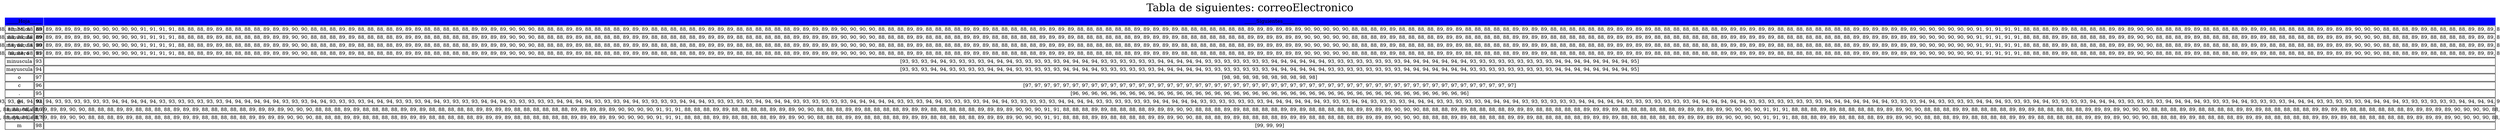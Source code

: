 digraph G {
graph [ dpi = 700 ];
label = <Tabla de siguientes: correoElectronico>
labelloc = t
fontsize=30
tbl [
shape=plaintext
label=<
<table border='0' cellborder='1' cellspacing='2'>
<tr><td colspan='2' color='blue' bgcolor='blue'>_____Hoja_____</td><td color='blue' bgcolor='blue'>_____Siguientes_____</td></tr>
<tr><td>simbolos</td><td>88</td><td>[88, 88, 88, 89, 89, 88, 88, 88, 88, 89, 89, 89, 90, 90, 88, 88, 88, 89, 89, 88, 88, 88, 88, 89, 89, 89, 88, 88, 88, 88, 88, 89, 89, 89, 89, 90, 90, 90, 91, 91, 88, 88, 88, 89, 89, 88, 88, 88, 88, 89, 89, 89, 90, 90, 88, 88, 88, 89, 89, 88, 88, 88, 88, 89, 89, 89, 88, 88, 88, 88, 88, 89, 89, 89, 89, 90, 90, 90, 88, 88, 88, 89, 89, 88, 88, 88, 88, 89, 89, 89, 88, 88, 88, 88, 88, 89, 89, 89, 89, 88, 88, 88, 88, 88, 88, 89, 89, 89, 89, 89, 90, 90, 90, 90, 91, 91, 91, 88, 88, 88, 89, 89, 88, 88, 88, 88, 89, 89, 89, 90, 90, 88, 88, 88, 89, 89, 88, 88, 88, 88, 89, 89, 89, 88, 88, 88, 88, 88, 89, 89, 89, 89, 90, 90, 90, 88, 88, 88, 89, 89, 88, 88, 88, 88, 89, 89, 89, 88, 88, 88, 88, 88, 89, 89, 89, 89, 88, 88, 88, 88, 88, 88, 89, 89, 89, 89, 89, 90, 90, 90, 90, 88, 88, 88, 89, 89, 88, 88, 88, 88, 89, 89, 89, 88, 88, 88, 88, 88, 89, 89, 89, 89, 88, 88, 88, 88, 88, 88, 89, 89, 89, 89, 89, 88, 88, 88, 88, 88, 88, 88, 89, 89, 89, 89, 89, 89, 90, 90, 90, 90, 90, 91, 91, 91, 91, 88, 88, 88, 89, 89, 88, 88, 88, 88, 89, 89, 89, 90, 90, 88, 88, 88, 89, 89, 88, 88, 88, 88, 89, 89, 89, 88, 88, 88, 88, 88, 89, 89, 89, 89, 90, 90, 90, 88, 88, 88, 89, 89, 88, 88, 88, 88, 89, 89, 89, 88, 88, 88, 88, 88, 89, 89, 89, 89, 88, 88, 88, 88, 88, 88, 89, 89, 89, 89, 89, 90, 90, 90, 90, 88, 88, 88, 89, 89, 88, 88, 88, 88, 89, 89, 89, 88, 88, 88, 88, 88, 89, 89, 89, 89, 88, 88, 88, 88, 88, 88, 89, 89, 89, 89, 89, 88, 88, 88, 88, 88, 88, 88, 89, 89, 89, 89, 89, 89, 90, 90, 90, 90, 90, 88, 88, 88, 89, 89, 88, 88, 88, 88, 89, 89, 89, 88, 88, 88, 88, 88, 89, 89, 89, 89, 88, 88, 88, 88, 88, 88, 89, 89, 89, 89, 89, 88, 88, 88, 88, 88, 88, 88, 89, 89, 89, 89, 89, 89, 88, 88, 88, 88, 88, 88, 88, 88, 89, 89, 89, 89, 89, 89, 89, 90, 90, 90, 90, 90, 90, 91, 91, 91, 91, 91, 88, 88, 88, 89, 89, 88, 88, 88, 88, 89, 89, 89, 90, 90, 88, 88, 88, 89, 89, 88, 88, 88, 88, 89, 89, 89, 88, 88, 88, 88, 88, 89, 89, 89, 89, 90, 90, 90, 88, 88, 88, 89, 89, 88, 88, 88, 88, 89, 89, 89, 88, 88, 88, 88, 88, 89, 89, 89, 89, 88, 88, 88, 88, 88, 88, 89, 89, 89, 89, 89, 90, 90, 90, 90, 88, 88, 88, 89, 89, 88, 88, 88, 88, 89, 89, 89, 88, 88, 88, 88, 88, 89, 89, 89, 89, 88, 88, 88, 88, 88, 88, 89, 89, 89, 89, 89, 88, 88, 88, 88, 88, 88, 88, 89, 89, 89, 89, 89, 89, 90, 90, 90, 90, 90, 88, 88, 88, 89, 89, 88, 88, 88, 88, 89, 89, 89, 88, 88, 88, 88, 88, 89, 89, 89, 89, 88, 88, 88, 88, 88, 88, 89, 89, 89, 89, 89, 88, 88, 88, 88, 88, 88, 88, 89, 89, 89, 89, 89, 89, 88, 88, 88, 88, 88, 88, 88, 88, 89, 89, 89, 89, 89, 89, 89, 90, 90, 90, 90, 90, 90, 88, 88, 88, 89, 89, 88, 88, 88, 88, 89, 89, 89, 88, 88, 88, 88, 88, 89, 89, 89, 89, 88, 88, 88, 88, 88, 88, 89, 89, 89, 89, 89, 88, 88, 88, 88, 88, 88, 88, 89, 89, 89, 89, 89, 89, 88, 88, 88, 88, 88, 88, 88, 88, 89, 89, 89, 89, 89, 89, 89, 88, 88, 88, 88, 88, 88, 88, 88, 88, 89, 89, 89, 89, 89, 89, 89, 89, 90, 90, 90, 90, 90, 90, 90, 91, 91, 91, 91, 91, 91, 92]</td></tr>
<tr><td>minuscula</td><td>89</td><td>[88, 88, 88, 89, 89, 88, 88, 88, 88, 89, 89, 89, 90, 90, 88, 88, 88, 89, 89, 88, 88, 88, 88, 89, 89, 89, 88, 88, 88, 88, 88, 89, 89, 89, 89, 90, 90, 90, 91, 91, 88, 88, 88, 89, 89, 88, 88, 88, 88, 89, 89, 89, 90, 90, 88, 88, 88, 89, 89, 88, 88, 88, 88, 89, 89, 89, 88, 88, 88, 88, 88, 89, 89, 89, 89, 90, 90, 90, 88, 88, 88, 89, 89, 88, 88, 88, 88, 89, 89, 89, 88, 88, 88, 88, 88, 89, 89, 89, 89, 88, 88, 88, 88, 88, 88, 89, 89, 89, 89, 89, 90, 90, 90, 90, 91, 91, 91, 88, 88, 88, 89, 89, 88, 88, 88, 88, 89, 89, 89, 90, 90, 88, 88, 88, 89, 89, 88, 88, 88, 88, 89, 89, 89, 88, 88, 88, 88, 88, 89, 89, 89, 89, 90, 90, 90, 88, 88, 88, 89, 89, 88, 88, 88, 88, 89, 89, 89, 88, 88, 88, 88, 88, 89, 89, 89, 89, 88, 88, 88, 88, 88, 88, 89, 89, 89, 89, 89, 90, 90, 90, 90, 88, 88, 88, 89, 89, 88, 88, 88, 88, 89, 89, 89, 88, 88, 88, 88, 88, 89, 89, 89, 89, 88, 88, 88, 88, 88, 88, 89, 89, 89, 89, 89, 88, 88, 88, 88, 88, 88, 88, 89, 89, 89, 89, 89, 89, 90, 90, 90, 90, 90, 91, 91, 91, 91, 88, 88, 88, 89, 89, 88, 88, 88, 88, 89, 89, 89, 90, 90, 88, 88, 88, 89, 89, 88, 88, 88, 88, 89, 89, 89, 88, 88, 88, 88, 88, 89, 89, 89, 89, 90, 90, 90, 88, 88, 88, 89, 89, 88, 88, 88, 88, 89, 89, 89, 88, 88, 88, 88, 88, 89, 89, 89, 89, 88, 88, 88, 88, 88, 88, 89, 89, 89, 89, 89, 90, 90, 90, 90, 88, 88, 88, 89, 89, 88, 88, 88, 88, 89, 89, 89, 88, 88, 88, 88, 88, 89, 89, 89, 89, 88, 88, 88, 88, 88, 88, 89, 89, 89, 89, 89, 88, 88, 88, 88, 88, 88, 88, 89, 89, 89, 89, 89, 89, 90, 90, 90, 90, 90, 88, 88, 88, 89, 89, 88, 88, 88, 88, 89, 89, 89, 88, 88, 88, 88, 88, 89, 89, 89, 89, 88, 88, 88, 88, 88, 88, 89, 89, 89, 89, 89, 88, 88, 88, 88, 88, 88, 88, 89, 89, 89, 89, 89, 89, 88, 88, 88, 88, 88, 88, 88, 88, 89, 89, 89, 89, 89, 89, 89, 90, 90, 90, 90, 90, 90, 91, 91, 91, 91, 91, 88, 88, 88, 89, 89, 88, 88, 88, 88, 89, 89, 89, 90, 90, 88, 88, 88, 89, 89, 88, 88, 88, 88, 89, 89, 89, 88, 88, 88, 88, 88, 89, 89, 89, 89, 90, 90, 90, 88, 88, 88, 89, 89, 88, 88, 88, 88, 89, 89, 89, 88, 88, 88, 88, 88, 89, 89, 89, 89, 88, 88, 88, 88, 88, 88, 89, 89, 89, 89, 89, 90, 90, 90, 90, 88, 88, 88, 89, 89, 88, 88, 88, 88, 89, 89, 89, 88, 88, 88, 88, 88, 89, 89, 89, 89, 88, 88, 88, 88, 88, 88, 89, 89, 89, 89, 89, 88, 88, 88, 88, 88, 88, 88, 89, 89, 89, 89, 89, 89, 90, 90, 90, 90, 90, 88, 88, 88, 89, 89, 88, 88, 88, 88, 89, 89, 89, 88, 88, 88, 88, 88, 89, 89, 89, 89, 88, 88, 88, 88, 88, 88, 89, 89, 89, 89, 89, 88, 88, 88, 88, 88, 88, 88, 89, 89, 89, 89, 89, 89, 88, 88, 88, 88, 88, 88, 88, 88, 89, 89, 89, 89, 89, 89, 89, 90, 90, 90, 90, 90, 90, 88, 88, 88, 89, 89, 88, 88, 88, 88, 89, 89, 89, 88, 88, 88, 88, 88, 89, 89, 89, 89, 88, 88, 88, 88, 88, 88, 89, 89, 89, 89, 89, 88, 88, 88, 88, 88, 88, 88, 89, 89, 89, 89, 89, 89, 88, 88, 88, 88, 88, 88, 88, 88, 89, 89, 89, 89, 89, 89, 89, 88, 88, 88, 88, 88, 88, 88, 88, 88, 89, 89, 89, 89, 89, 89, 89, 89, 90, 90, 90, 90, 90, 90, 90, 91, 91, 91, 91, 91, 91, 92]</td></tr>
<tr><td>mayuscula</td><td>90</td><td>[88, 88, 88, 89, 89, 88, 88, 88, 88, 89, 89, 89, 90, 90, 88, 88, 88, 89, 89, 88, 88, 88, 88, 89, 89, 89, 88, 88, 88, 88, 88, 89, 89, 89, 89, 90, 90, 90, 91, 91, 88, 88, 88, 89, 89, 88, 88, 88, 88, 89, 89, 89, 90, 90, 88, 88, 88, 89, 89, 88, 88, 88, 88, 89, 89, 89, 88, 88, 88, 88, 88, 89, 89, 89, 89, 90, 90, 90, 88, 88, 88, 89, 89, 88, 88, 88, 88, 89, 89, 89, 88, 88, 88, 88, 88, 89, 89, 89, 89, 88, 88, 88, 88, 88, 88, 89, 89, 89, 89, 89, 90, 90, 90, 90, 91, 91, 91, 88, 88, 88, 89, 89, 88, 88, 88, 88, 89, 89, 89, 90, 90, 88, 88, 88, 89, 89, 88, 88, 88, 88, 89, 89, 89, 88, 88, 88, 88, 88, 89, 89, 89, 89, 90, 90, 90, 88, 88, 88, 89, 89, 88, 88, 88, 88, 89, 89, 89, 88, 88, 88, 88, 88, 89, 89, 89, 89, 88, 88, 88, 88, 88, 88, 89, 89, 89, 89, 89, 90, 90, 90, 90, 88, 88, 88, 89, 89, 88, 88, 88, 88, 89, 89, 89, 88, 88, 88, 88, 88, 89, 89, 89, 89, 88, 88, 88, 88, 88, 88, 89, 89, 89, 89, 89, 88, 88, 88, 88, 88, 88, 88, 89, 89, 89, 89, 89, 89, 90, 90, 90, 90, 90, 91, 91, 91, 91, 88, 88, 88, 89, 89, 88, 88, 88, 88, 89, 89, 89, 90, 90, 88, 88, 88, 89, 89, 88, 88, 88, 88, 89, 89, 89, 88, 88, 88, 88, 88, 89, 89, 89, 89, 90, 90, 90, 88, 88, 88, 89, 89, 88, 88, 88, 88, 89, 89, 89, 88, 88, 88, 88, 88, 89, 89, 89, 89, 88, 88, 88, 88, 88, 88, 89, 89, 89, 89, 89, 90, 90, 90, 90, 88, 88, 88, 89, 89, 88, 88, 88, 88, 89, 89, 89, 88, 88, 88, 88, 88, 89, 89, 89, 89, 88, 88, 88, 88, 88, 88, 89, 89, 89, 89, 89, 88, 88, 88, 88, 88, 88, 88, 89, 89, 89, 89, 89, 89, 90, 90, 90, 90, 90, 88, 88, 88, 89, 89, 88, 88, 88, 88, 89, 89, 89, 88, 88, 88, 88, 88, 89, 89, 89, 89, 88, 88, 88, 88, 88, 88, 89, 89, 89, 89, 89, 88, 88, 88, 88, 88, 88, 88, 89, 89, 89, 89, 89, 89, 88, 88, 88, 88, 88, 88, 88, 88, 89, 89, 89, 89, 89, 89, 89, 90, 90, 90, 90, 90, 90, 91, 91, 91, 91, 91, 88, 88, 88, 89, 89, 88, 88, 88, 88, 89, 89, 89, 90, 90, 88, 88, 88, 89, 89, 88, 88, 88, 88, 89, 89, 89, 88, 88, 88, 88, 88, 89, 89, 89, 89, 90, 90, 90, 88, 88, 88, 89, 89, 88, 88, 88, 88, 89, 89, 89, 88, 88, 88, 88, 88, 89, 89, 89, 89, 88, 88, 88, 88, 88, 88, 89, 89, 89, 89, 89, 90, 90, 90, 90, 88, 88, 88, 89, 89, 88, 88, 88, 88, 89, 89, 89, 88, 88, 88, 88, 88, 89, 89, 89, 89, 88, 88, 88, 88, 88, 88, 89, 89, 89, 89, 89, 88, 88, 88, 88, 88, 88, 88, 89, 89, 89, 89, 89, 89, 90, 90, 90, 90, 90, 88, 88, 88, 89, 89, 88, 88, 88, 88, 89, 89, 89, 88, 88, 88, 88, 88, 89, 89, 89, 89, 88, 88, 88, 88, 88, 88, 89, 89, 89, 89, 89, 88, 88, 88, 88, 88, 88, 88, 89, 89, 89, 89, 89, 89, 88, 88, 88, 88, 88, 88, 88, 88, 89, 89, 89, 89, 89, 89, 89, 90, 90, 90, 90, 90, 90, 88, 88, 88, 89, 89, 88, 88, 88, 88, 89, 89, 89, 88, 88, 88, 88, 88, 89, 89, 89, 89, 88, 88, 88, 88, 88, 88, 89, 89, 89, 89, 89, 88, 88, 88, 88, 88, 88, 88, 89, 89, 89, 89, 89, 89, 88, 88, 88, 88, 88, 88, 88, 88, 89, 89, 89, 89, 89, 89, 89, 88, 88, 88, 88, 88, 88, 88, 88, 88, 89, 89, 89, 89, 89, 89, 89, 89, 90, 90, 90, 90, 90, 90, 90, 91, 91, 91, 91, 91, 91, 92]</td></tr>
<tr><td>numero</td><td>91</td><td>[88, 88, 88, 89, 89, 88, 88, 88, 88, 89, 89, 89, 90, 90, 88, 88, 88, 89, 89, 88, 88, 88, 88, 89, 89, 89, 88, 88, 88, 88, 88, 89, 89, 89, 89, 90, 90, 90, 91, 91, 88, 88, 88, 89, 89, 88, 88, 88, 88, 89, 89, 89, 90, 90, 88, 88, 88, 89, 89, 88, 88, 88, 88, 89, 89, 89, 88, 88, 88, 88, 88, 89, 89, 89, 89, 90, 90, 90, 88, 88, 88, 89, 89, 88, 88, 88, 88, 89, 89, 89, 88, 88, 88, 88, 88, 89, 89, 89, 89, 88, 88, 88, 88, 88, 88, 89, 89, 89, 89, 89, 90, 90, 90, 90, 91, 91, 91, 88, 88, 88, 89, 89, 88, 88, 88, 88, 89, 89, 89, 90, 90, 88, 88, 88, 89, 89, 88, 88, 88, 88, 89, 89, 89, 88, 88, 88, 88, 88, 89, 89, 89, 89, 90, 90, 90, 88, 88, 88, 89, 89, 88, 88, 88, 88, 89, 89, 89, 88, 88, 88, 88, 88, 89, 89, 89, 89, 88, 88, 88, 88, 88, 88, 89, 89, 89, 89, 89, 90, 90, 90, 90, 88, 88, 88, 89, 89, 88, 88, 88, 88, 89, 89, 89, 88, 88, 88, 88, 88, 89, 89, 89, 89, 88, 88, 88, 88, 88, 88, 89, 89, 89, 89, 89, 88, 88, 88, 88, 88, 88, 88, 89, 89, 89, 89, 89, 89, 90, 90, 90, 90, 90, 91, 91, 91, 91, 88, 88, 88, 89, 89, 88, 88, 88, 88, 89, 89, 89, 90, 90, 88, 88, 88, 89, 89, 88, 88, 88, 88, 89, 89, 89, 88, 88, 88, 88, 88, 89, 89, 89, 89, 90, 90, 90, 88, 88, 88, 89, 89, 88, 88, 88, 88, 89, 89, 89, 88, 88, 88, 88, 88, 89, 89, 89, 89, 88, 88, 88, 88, 88, 88, 89, 89, 89, 89, 89, 90, 90, 90, 90, 88, 88, 88, 89, 89, 88, 88, 88, 88, 89, 89, 89, 88, 88, 88, 88, 88, 89, 89, 89, 89, 88, 88, 88, 88, 88, 88, 89, 89, 89, 89, 89, 88, 88, 88, 88, 88, 88, 88, 89, 89, 89, 89, 89, 89, 90, 90, 90, 90, 90, 88, 88, 88, 89, 89, 88, 88, 88, 88, 89, 89, 89, 88, 88, 88, 88, 88, 89, 89, 89, 89, 88, 88, 88, 88, 88, 88, 89, 89, 89, 89, 89, 88, 88, 88, 88, 88, 88, 88, 89, 89, 89, 89, 89, 89, 88, 88, 88, 88, 88, 88, 88, 88, 89, 89, 89, 89, 89, 89, 89, 90, 90, 90, 90, 90, 90, 91, 91, 91, 91, 91, 88, 88, 88, 89, 89, 88, 88, 88, 88, 89, 89, 89, 90, 90, 88, 88, 88, 89, 89, 88, 88, 88, 88, 89, 89, 89, 88, 88, 88, 88, 88, 89, 89, 89, 89, 90, 90, 90, 88, 88, 88, 89, 89, 88, 88, 88, 88, 89, 89, 89, 88, 88, 88, 88, 88, 89, 89, 89, 89, 88, 88, 88, 88, 88, 88, 89, 89, 89, 89, 89, 90, 90, 90, 90, 88, 88, 88, 89, 89, 88, 88, 88, 88, 89, 89, 89, 88, 88, 88, 88, 88, 89, 89, 89, 89, 88, 88, 88, 88, 88, 88, 89, 89, 89, 89, 89, 88, 88, 88, 88, 88, 88, 88, 89, 89, 89, 89, 89, 89, 90, 90, 90, 90, 90, 88, 88, 88, 89, 89, 88, 88, 88, 88, 89, 89, 89, 88, 88, 88, 88, 88, 89, 89, 89, 89, 88, 88, 88, 88, 88, 88, 89, 89, 89, 89, 89, 88, 88, 88, 88, 88, 88, 88, 89, 89, 89, 89, 89, 89, 88, 88, 88, 88, 88, 88, 88, 88, 89, 89, 89, 89, 89, 89, 89, 90, 90, 90, 90, 90, 90, 88, 88, 88, 89, 89, 88, 88, 88, 88, 89, 89, 89, 88, 88, 88, 88, 88, 89, 89, 89, 89, 88, 88, 88, 88, 88, 88, 89, 89, 89, 89, 89, 88, 88, 88, 88, 88, 88, 88, 89, 89, 89, 89, 89, 89, 88, 88, 88, 88, 88, 88, 88, 88, 89, 89, 89, 89, 89, 89, 89, 88, 88, 88, 88, 88, 88, 88, 88, 88, 89, 89, 89, 89, 89, 89, 89, 89, 90, 90, 90, 90, 90, 90, 90, 91, 91, 91, 91, 91, 91, 92]</td></tr>
<tr><td>minuscula</td><td>93</td><td>[93, 93, 93, 94, 94, 93, 93, 93, 93, 94, 94, 94, 93, 93, 93, 93, 93, 94, 94, 94, 94, 93, 93, 93, 93, 93, 93, 94, 94, 94, 94, 94, 93, 93, 93, 93, 93, 93, 93, 94, 94, 94, 94, 94, 94, 93, 93, 93, 93, 93, 93, 93, 93, 94, 94, 94, 94, 94, 94, 94, 93, 93, 93, 93, 93, 93, 93, 93, 93, 94, 94, 94, 94, 94, 94, 94, 94, 95]</td></tr>
<tr><td>mayuscula</td><td>94</td><td>[93, 93, 93, 94, 94, 93, 93, 93, 93, 94, 94, 94, 93, 93, 93, 93, 93, 94, 94, 94, 94, 93, 93, 93, 93, 93, 93, 94, 94, 94, 94, 94, 93, 93, 93, 93, 93, 93, 93, 94, 94, 94, 94, 94, 94, 93, 93, 93, 93, 93, 93, 93, 93, 94, 94, 94, 94, 94, 94, 94, 93, 93, 93, 93, 93, 93, 93, 93, 93, 94, 94, 94, 94, 94, 94, 94, 94, 95]</td></tr>
<tr><td>o</td><td>97</td><td>[98, 98, 98, 98, 98, 98, 98, 98, 98, 98]</td></tr>
<tr><td>c</td><td>96</td><td>[97, 97, 97, 97, 97, 97, 97, 97, 97, 97, 97, 97, 97, 97, 97, 97, 97, 97, 97, 97, 97, 97, 97, 97, 97, 97, 97, 97, 97, 97, 97, 97, 97, 97, 97, 97, 97, 97, 97, 97, 97, 97, 97, 97, 97, 97, 97, 97, 97, 97, 97, 97]</td></tr>
<tr><td>.</td><td>95</td><td>[96, 96, 96, 96, 96, 96, 96, 96, 96, 96, 96, 96, 96, 96, 96, 96, 96, 96, 96, 96, 96, 96, 96, 96, 96, 96, 96, 96, 96, 96, 96, 96, 96, 96, 96, 96, 96, 96, 96, 96, 96, 96]</td></tr>
<tr><td>@</td><td>92</td><td>[93, 93, 93, 94, 94, 93, 93, 93, 93, 94, 94, 94, 93, 93, 93, 94, 94, 93, 93, 93, 93, 94, 94, 94, 93, 93, 93, 93, 93, 94, 94, 94, 94, 93, 93, 93, 94, 94, 93, 93, 93, 93, 94, 94, 94, 93, 93, 93, 94, 94, 93, 93, 93, 93, 94, 94, 94, 93, 93, 93, 93, 93, 94, 94, 94, 94, 93, 93, 93, 94, 94, 93, 93, 93, 93, 94, 94, 94, 93, 93, 93, 93, 93, 94, 94, 94, 94, 93, 93, 93, 93, 93, 93, 94, 94, 94, 94, 94, 93, 93, 93, 94, 94, 93, 93, 93, 93, 94, 94, 94, 93, 93, 93, 94, 94, 93, 93, 93, 93, 94, 94, 94, 93, 93, 93, 93, 93, 94, 94, 94, 94, 93, 93, 93, 94, 94, 93, 93, 93, 93, 94, 94, 94, 93, 93, 93, 93, 93, 94, 94, 94, 94, 93, 93, 93, 93, 93, 93, 94, 94, 94, 94, 94, 93, 93, 93, 94, 94, 93, 93, 93, 93, 94, 94, 94, 93, 93, 93, 93, 93, 94, 94, 94, 94, 93, 93, 93, 93, 93, 93, 94, 94, 94, 94, 94, 93, 93, 93, 93, 93, 93, 93, 94, 94, 94, 94, 94, 94, 93, 93, 93, 94, 94, 93, 93, 93, 93, 94, 94, 94, 93, 93, 93, 94, 94, 93, 93, 93, 93, 94, 94, 94, 93, 93, 93, 93, 93, 94, 94, 94, 94, 93, 93, 93, 94, 94, 93, 93, 93, 93, 94, 94, 94, 93, 93, 93, 93, 93, 94, 94, 94, 94, 93, 93, 93, 93, 93, 93, 94, 94, 94, 94, 94, 93, 93, 93, 94, 94, 93, 93, 93, 93, 94, 94, 94, 93, 93, 93, 93, 93, 94, 94, 94, 94, 93, 93, 93, 93, 93, 93, 94, 94, 94, 94, 94, 93, 93, 93, 93, 93, 93, 93, 94, 94, 94, 94, 94, 94, 93, 93, 93, 94, 94, 93, 93, 93, 93, 94, 94, 94, 93, 93, 93, 93, 93, 94, 94, 94, 94, 93, 93, 93, 93, 93, 93, 94, 94, 94, 94, 94, 93, 93, 93, 93, 93, 93, 93, 94, 94, 94, 94, 94, 94, 93, 93, 93, 93, 93, 93, 93, 93, 94, 94, 94, 94, 94, 94, 94, 93, 93, 93, 94, 94, 93, 93, 93, 93, 94, 94, 94, 93, 93, 93, 94, 94, 93, 93, 93, 93, 94, 94, 94, 93, 93, 93, 93, 93, 94, 94, 94, 94, 93, 93, 93, 94, 94, 93, 93, 93, 93, 94, 94, 94, 93, 93, 93, 93, 93, 94, 94, 94, 94, 93, 93, 93, 93, 93, 93, 94, 94, 94, 94, 94, 93, 93, 93, 94, 94, 93, 93, 93, 93, 94, 94, 94, 93, 93, 93, 93, 93, 94, 94, 94, 94, 93, 93, 93, 93, 93, 93, 94, 94, 94, 94, 94, 93, 93, 93, 93, 93, 93, 93, 94, 94, 94, 94, 94, 94, 93, 93, 93, 94, 94, 93, 93, 93, 93, 94, 94, 94, 93, 93, 93, 93, 93, 94, 94, 94, 94, 93, 93, 93, 93, 93, 93, 94, 94, 94, 94, 94, 93, 93, 93, 93, 93, 93, 93, 94, 94, 94, 94, 94, 94, 93, 93, 93, 93, 93, 93, 93, 93, 94, 94, 94, 94, 94, 94, 94, 93, 93, 93, 94, 94, 93, 93, 93, 93, 94, 94, 94, 93, 93, 93, 93, 93, 94, 94, 94, 94, 93, 93, 93, 93, 93, 93, 94, 94, 94, 94, 94, 93, 93, 93, 93, 93, 93, 93, 94, 94, 94, 94, 94, 94, 93, 93, 93, 93, 93, 93, 93, 93, 94, 94, 94, 94, 94, 94, 94, 93, 93, 93, 93, 93, 93, 93, 93, 93, 94, 94, 94, 94, 94, 94, 94, 94]</td></tr>
<tr><td>minuscula</td><td>86</td><td>[88, 88, 88, 89, 89, 88, 88, 88, 88, 89, 89, 89, 90, 90, 88, 88, 88, 89, 89, 88, 88, 88, 88, 89, 89, 89, 88, 88, 88, 88, 88, 89, 89, 89, 89, 90, 90, 90, 91, 91, 88, 88, 88, 89, 89, 88, 88, 88, 88, 89, 89, 89, 90, 90, 88, 88, 88, 89, 89, 88, 88, 88, 88, 89, 89, 89, 88, 88, 88, 88, 88, 89, 89, 89, 89, 90, 90, 90, 88, 88, 88, 89, 89, 88, 88, 88, 88, 89, 89, 89, 88, 88, 88, 88, 88, 89, 89, 89, 89, 88, 88, 88, 88, 88, 88, 89, 89, 89, 89, 89, 90, 90, 90, 90, 91, 91, 91, 88, 88, 88, 89, 89, 88, 88, 88, 88, 89, 89, 89, 90, 90, 88, 88, 88, 89, 89, 88, 88, 88, 88, 89, 89, 89, 88, 88, 88, 88, 88, 89, 89, 89, 89, 90, 90, 90, 91, 91, 88, 88, 88, 89, 89, 88, 88, 88, 88, 89, 89, 89, 90, 90, 88, 88, 88, 89, 89, 88, 88, 88, 88, 89, 89, 89, 88, 88, 88, 88, 88, 89, 89, 89, 89, 90, 90, 90, 88, 88, 88, 89, 89, 88, 88, 88, 88, 89, 89, 89, 88, 88, 88, 88, 88, 89, 89, 89, 89, 88, 88, 88, 88, 88, 88, 89, 89, 89, 89, 89, 90, 90, 90, 90, 91, 91, 91, 88, 88, 88, 89, 89, 88, 88, 88, 88, 89, 89, 89, 90, 90, 88, 88, 88, 89, 89, 88, 88, 88, 88, 89, 89, 89, 88, 88, 88, 88, 88, 89, 89, 89, 89, 90, 90, 90, 88, 88, 88, 89, 89, 88, 88, 88, 88, 89, 89, 89, 88, 88, 88, 88, 88, 89, 89, 89, 89, 88, 88, 88, 88, 88, 88, 89, 89, 89, 89, 89, 90, 90, 90, 90, 88, 88, 88, 89, 89, 88, 88, 88, 88, 89, 89, 89, 88, 88, 88, 88, 88, 89, 89, 89, 89, 88, 88, 88, 88, 88, 88, 89, 89, 89, 89, 89, 88, 88, 88, 88, 88, 88, 88, 89, 89, 89, 89, 89, 89, 90, 90, 90, 90, 90, 91, 91, 91, 91, 88, 88, 88, 89, 89, 88, 88, 88, 88, 89, 89, 89, 90, 90, 88, 88, 88, 89, 89, 88, 88, 88, 88, 89, 89, 89, 88, 88, 88, 88, 88, 89, 89, 89, 89, 90, 90, 90, 91, 91, 88, 88, 88, 89, 89, 88, 88, 88, 88, 89, 89, 89, 90, 90, 88, 88, 88, 89, 89, 88, 88, 88, 88, 89, 89, 89, 88, 88, 88, 88, 88, 89, 89, 89, 89, 90, 90, 90, 88, 88, 88, 89, 89, 88, 88, 88, 88, 89, 89, 89, 88, 88, 88, 88, 88, 89, 89, 89, 89, 88, 88, 88, 88, 88, 88, 89, 89, 89, 89, 89, 90, 90, 90, 90, 91, 91, 91, 88, 88, 88, 89, 89, 88, 88, 88, 88, 89, 89, 89, 90, 90, 88, 88, 88, 89, 89, 88, 88, 88, 88, 89, 89, 89, 88, 88, 88, 88, 88, 89, 89, 89, 89, 90, 90, 90, 91, 91, 88, 88, 88, 89, 89, 88, 88, 88, 88, 89, 89, 89, 90, 90, 88, 88, 88, 89, 89, 88, 88, 88, 88, 89, 89, 89, 88, 88, 88, 88, 88, 89, 89, 89, 89, 90, 90, 90, 88, 88, 88, 89, 89, 88, 88, 88, 88, 89, 89, 89, 88, 88, 88, 88, 88, 89, 89, 89, 89, 88, 88, 88, 88, 88, 88, 89, 89, 89, 89, 89, 90, 90, 90, 90, 91, 91, 91, 88, 88, 88, 89, 89, 88, 88, 88, 88, 89, 89, 89, 90, 90, 88, 88, 88, 89, 89, 88, 88, 88, 88, 89, 89, 89, 88, 88, 88, 88, 88, 89, 89, 89, 89, 90, 90, 90, 88, 88, 88, 89, 89, 88, 88, 88, 88, 89, 89, 89, 88, 88, 88, 88, 88, 89, 89, 89, 89, 88, 88, 88, 88, 88, 88, 89, 89, 89, 89, 89, 90, 90, 90, 90, 88, 88, 88, 89, 89, 88, 88, 88, 88, 89, 89, 89, 88, 88, 88, 88, 88, 89, 89, 89, 89, 88, 88, 88, 88, 88, 88, 89, 89, 89, 89, 89, 88, 88, 88, 88, 88, 88, 88, 89, 89, 89, 89, 89, 89, 90, 90, 90, 90, 90, 91, 91, 91, 91, 88, 88, 88, 89, 89, 88, 88, 88, 88, 89, 89, 89, 90, 90, 88, 88, 88, 89, 89, 88, 88, 88, 88, 89, 89, 89, 88, 88, 88, 88, 88, 89, 89, 89, 89, 90, 90, 90, 91, 91, 88, 88, 88, 89, 89, 88, 88, 88, 88, 89, 89, 89, 90, 90, 88, 88, 88, 89, 89, 88, 88, 88, 88, 89, 89, 89, 88, 88, 88, 88, 88, 89, 89, 89, 89, 90, 90, 90, 88, 88, 88, 89, 89, 88, 88, 88, 88, 89, 89, 89, 88, 88, 88, 88, 88, 89, 89, 89, 89, 88, 88, 88, 88, 88, 88, 89, 89, 89, 89, 89, 90, 90, 90, 90, 91, 91, 91, 88, 88, 88, 89, 89, 88, 88, 88, 88, 89, 89, 89, 90, 90, 88, 88, 88, 89, 89, 88, 88, 88, 88, 89, 89, 89, 88, 88, 88, 88, 88, 89, 89, 89, 89, 90, 90, 90, 88, 88, 88, 89, 89, 88, 88, 88, 88, 89, 89, 89, 88, 88, 88, 88, 88, 89, 89, 89, 89, 88, 88, 88, 88, 88, 88, 89, 89, 89, 89, 89, 90, 90, 90, 90, 88, 88, 88, 89, 89, 88, 88, 88, 88, 89, 89, 89, 88, 88, 88, 88, 88, 89, 89, 89, 89, 88, 88, 88, 88, 88, 88, 89, 89, 89, 89, 89, 88, 88, 88, 88, 88, 88, 88, 89, 89, 89, 89, 89, 89, 90, 90, 90, 90, 90, 91, 91, 91, 91, 88, 88, 88, 89, 89, 88, 88, 88, 88, 89, 89, 89, 90, 90, 88, 88, 88, 89, 89, 88, 88, 88, 88, 89, 89, 89, 88, 88, 88, 88, 88, 89, 89, 89, 89, 90, 90, 90, 88, 88, 88, 89, 89, 88, 88, 88, 88, 89, 89, 89, 88, 88, 88, 88, 88, 89, 89, 89, 89, 88, 88, 88, 88, 88, 88, 89, 89, 89, 89, 89, 90, 90, 90, 90, 88, 88, 88, 89, 89, 88, 88, 88, 88, 89, 89, 89, 88, 88, 88, 88, 88, 89, 89, 89, 89, 88, 88, 88, 88, 88, 88, 89, 89, 89, 89, 89, 88, 88, 88, 88, 88, 88, 88, 89, 89, 89, 89, 89, 89, 90, 90, 90, 90, 90, 88, 88, 88, 89, 89, 88, 88, 88, 88, 89, 89, 89, 88, 88, 88, 88, 88, 89, 89, 89, 89, 88, 88, 88, 88, 88, 88, 89, 89, 89, 89, 89, 88, 88, 88, 88, 88, 88, 88, 89, 89, 89, 89, 89, 89, 88, 88, 88, 88, 88, 88, 88, 88, 89, 89, 89, 89, 89, 89, 89, 90, 90, 90, 90, 90, 90, 91, 91, 91, 91, 91, 88, 88, 88, 89, 89, 88, 88, 88, 88, 89, 89, 89, 90, 90, 88, 88, 88, 89, 89, 88, 88, 88, 88, 89, 89, 89, 88, 88, 88, 88, 88, 89, 89, 89, 89, 90, 90, 90, 91, 91, 88, 88, 88, 89, 89, 88, 88, 88, 88, 89, 89, 89, 90, 90, 88, 88, 88, 89, 89, 88, 88, 88, 88, 89, 89, 89, 88, 88, 88, 88, 88, 89, 89, 89, 89, 90, 90, 90, 88, 88, 88, 89, 89, 88, 88, 88, 88, 89, 89, 89, 88, 88, 88, 88, 88, 89, 89, 89, 89, 88, 88, 88, 88, 88, 88, 89, 89, 89, 89, 89, 90, 90, 90, 90, 91, 91, 91, 88, 88, 88, 89, 89, 88, 88, 88, 88, 89, 89, 89, 90, 90, 88, 88, 88, 89, 89, 88, 88, 88, 88, 89, 89, 89, 88, 88, 88, 88, 88, 89, 89, 89, 89, 90, 90, 90, 91, 91, 88, 88, 88, 89, 89, 88, 88, 88, 88, 89, 89, 89, 90, 90, 88, 88, 88, 89, 89, 88, 88, 88, 88, 89, 89, 89, 88, 88, 88, 88, 88, 89, 89, 89, 89, 90, 90, 90, 88, 88, 88, 89, 89, 88, 88, 88, 88, 89, 89, 89, 88, 88, 88, 88, 88, 89, 89, 89, 89, 88, 88, 88, 88, 88, 88, 89, 89, 89, 89, 89, 90, 90, 90, 90, 91, 91, 91, 88, 88, 88, 89, 89, 88, 88, 88, 88, 89, 89, 89, 90, 90, 88, 88, 88, 89, 89, 88, 88, 88, 88, 89, 89, 89, 88, 88, 88, 88, 88, 89, 89, 89, 89, 90, 90, 90, 88, 88, 88, 89, 89, 88, 88, 88, 88, 89, 89, 89, 88, 88, 88, 88, 88, 89, 89, 89, 89, 88, 88, 88, 88, 88, 88, 89, 89, 89, 89, 89, 90, 90, 90, 90, 88, 88, 88, 89, 89, 88, 88, 88, 88, 89, 89, 89, 88, 88, 88, 88, 88, 89, 89, 89, 89, 88, 88, 88, 88, 88, 88, 89, 89, 89, 89, 89, 88, 88, 88, 88, 88, 88, 88, 89, 89, 89, 89, 89, 89, 90, 90, 90, 90, 90, 91, 91, 91, 91, 88, 88, 88, 89, 89, 88, 88, 88, 88, 89, 89, 89, 90, 90, 88, 88, 88, 89, 89, 88, 88, 88, 88, 89, 89, 89, 88, 88, 88, 88, 88, 89, 89, 89, 89, 90, 90, 90, 91, 91, 88, 88, 88, 89, 89, 88, 88, 88, 88, 89, 89, 89, 90, 90, 88, 88, 88, 89, 89, 88, 88, 88, 88, 89, 89, 89, 88, 88, 88, 88, 88, 89, 89, 89, 89, 90, 90, 90, 88, 88, 88, 89, 89, 88, 88, 88, 88, 89, 89, 89, 88, 88, 88, 88, 88, 89, 89, 89, 89, 88, 88, 88, 88, 88, 88, 89, 89, 89, 89, 89, 90, 90, 90, 90, 91, 91, 91, 88, 88, 88, 89, 89, 88, 88, 88, 88, 89, 89, 89, 90, 90, 88, 88, 88, 89, 89, 88, 88, 88, 88, 89, 89, 89, 88, 88, 88, 88, 88, 89, 89, 89, 89, 90, 90, 90, 88, 88, 88, 89, 89, 88, 88, 88, 88, 89, 89, 89, 88, 88, 88, 88, 88, 89, 89, 89, 89, 88, 88, 88, 88, 88, 88, 89, 89, 89, 89, 89, 90, 90, 90, 90, 88, 88, 88, 89, 89, 88, 88, 88, 88, 89, 89, 89, 88, 88, 88, 88, 88, 89, 89, 89, 89, 88, 88, 88, 88, 88, 88, 89, 89, 89, 89, 89, 88, 88, 88, 88, 88, 88, 88, 89, 89, 89, 89, 89, 89, 90, 90, 90, 90, 90, 91, 91, 91, 91, 88, 88, 88, 89, 89, 88, 88, 88, 88, 89, 89, 89, 90, 90, 88, 88, 88, 89, 89, 88, 88, 88, 88, 89, 89, 89, 88, 88, 88, 88, 88, 89, 89, 89, 89, 90, 90, 90, 88, 88, 88, 89, 89, 88, 88, 88, 88, 89, 89, 89, 88, 88, 88, 88, 88, 89, 89, 89, 89, 88, 88, 88, 88, 88, 88, 89, 89, 89, 89, 89, 90, 90, 90, 90, 88, 88, 88, 89, 89, 88, 88, 88, 88, 89, 89, 89, 88, 88, 88, 88, 88, 89, 89, 89, 89, 88, 88, 88, 88, 88, 88, 89, 89, 89, 89, 89, 88, 88, 88, 88, 88, 88, 88, 89, 89, 89, 89, 89, 89, 90, 90, 90, 90, 90, 88, 88, 88, 89, 89, 88, 88, 88, 88, 89, 89, 89, 88, 88, 88, 88, 88, 89, 89, 89, 89, 88, 88, 88, 88, 88, 88, 89, 89, 89, 89, 89, 88, 88, 88, 88, 88, 88, 88, 89, 89, 89, 89, 89, 89, 88, 88, 88, 88, 88, 88, 88, 88, 89, 89, 89, 89, 89, 89, 89, 90, 90, 90, 90, 90, 90, 91, 91, 91, 91, 91, 88, 88, 88, 89, 89, 88, 88, 88, 88, 89, 89, 89, 90, 90, 88, 88, 88, 89, 89, 88, 88, 88, 88, 89, 89, 89, 88, 88, 88, 88, 88, 89, 89, 89, 89, 90, 90, 90, 91, 91, 88, 88, 88, 89, 89, 88, 88, 88, 88, 89, 89, 89, 90, 90, 88, 88, 88, 89, 89, 88, 88, 88, 88, 89, 89, 89, 88, 88, 88, 88, 88, 89, 89, 89, 89, 90, 90, 90, 88, 88, 88, 89, 89, 88, 88, 88, 88, 89, 89, 89, 88, 88, 88, 88, 88, 89, 89, 89, 89, 88, 88, 88, 88, 88, 88, 89, 89, 89, 89, 89, 90, 90, 90, 90, 91, 91, 91, 88, 88, 88, 89, 89, 88, 88, 88, 88, 89, 89, 89, 90, 90, 88, 88, 88, 89, 89, 88, 88, 88, 88, 89, 89, 89, 88, 88, 88, 88, 88, 89, 89, 89, 89, 90, 90, 90, 88, 88, 88, 89, 89, 88, 88, 88, 88, 89, 89, 89, 88, 88, 88, 88, 88, 89, 89, 89, 89, 88, 88, 88, 88, 88, 88, 89, 89, 89, 89, 89, 90, 90, 90, 90, 88, 88, 88, 89, 89, 88, 88, 88, 88, 89, 89, 89, 88, 88, 88, 88, 88, 89, 89, 89, 89, 88, 88, 88, 88, 88, 88, 89, 89, 89, 89, 89, 88, 88, 88, 88, 88, 88, 88, 89, 89, 89, 89, 89, 89, 90, 90, 90, 90, 90, 91, 91, 91, 91, 88, 88, 88, 89, 89, 88, 88, 88, 88, 89, 89, 89, 90, 90, 88, 88, 88, 89, 89, 88, 88, 88, 88, 89, 89, 89, 88, 88, 88, 88, 88, 89, 89, 89, 89, 90, 90, 90, 88, 88, 88, 89, 89, 88, 88, 88, 88, 89, 89, 89, 88, 88, 88, 88, 88, 89, 89, 89, 89, 88, 88, 88, 88, 88, 88, 89, 89, 89, 89, 89, 90, 90, 90, 90, 88, 88, 88, 89, 89, 88, 88, 88, 88, 89, 89, 89, 88, 88, 88, 88, 88, 89, 89, 89, 89, 88, 88, 88, 88, 88, 88, 89, 89, 89, 89, 89, 88, 88, 88, 88, 88, 88, 88, 89, 89, 89, 89, 89, 89, 90, 90, 90, 90, 90, 88, 88, 88, 89, 89, 88, 88, 88, 88, 89, 89, 89, 88, 88, 88, 88, 88, 89, 89, 89, 89, 88, 88, 88, 88, 88, 88, 89, 89, 89, 89, 89, 88, 88, 88, 88, 88, 88, 88, 89, 89, 89, 89, 89, 89, 88, 88, 88, 88, 88, 88, 88, 88, 89, 89, 89, 89, 89, 89, 89, 90, 90, 90, 90, 90, 90, 91, 91, 91, 91, 91, 88, 88, 88, 89, 89, 88, 88, 88, 88, 89, 89, 89, 90, 90, 88, 88, 88, 89, 89, 88, 88, 88, 88, 89, 89, 89, 88, 88, 88, 88, 88, 89, 89, 89, 89, 90, 90, 90, 88, 88, 88, 89, 89, 88, 88, 88, 88, 89, 89, 89, 88, 88, 88, 88, 88, 89, 89, 89, 89, 88, 88, 88, 88, 88, 88, 89, 89, 89, 89, 89, 90, 90, 90, 90, 88, 88, 88, 89, 89, 88, 88, 88, 88, 89, 89, 89, 88, 88, 88, 88, 88, 89, 89, 89, 89, 88, 88, 88, 88, 88, 88, 89, 89, 89, 89, 89, 88, 88, 88, 88, 88, 88, 88, 89, 89, 89, 89, 89, 89, 90, 90, 90, 90, 90, 88, 88, 88, 89, 89, 88, 88, 88, 88, 89, 89, 89, 88, 88, 88, 88, 88, 89, 89, 89, 89, 88, 88, 88, 88, 88, 88, 89, 89, 89, 89, 89, 88, 88, 88, 88, 88, 88, 88, 89, 89, 89, 89, 89, 89, 88, 88, 88, 88, 88, 88, 88, 88, 89, 89, 89, 89, 89, 89, 89, 90, 90, 90, 90, 90, 90, 88, 88, 88, 89, 89, 88, 88, 88, 88, 89, 89, 89, 88, 88, 88, 88, 88, 89, 89, 89, 89, 88, 88, 88, 88, 88, 88, 89, 89, 89, 89, 89, 88, 88, 88, 88, 88, 88, 88, 89, 89, 89, 89, 89, 89, 88, 88, 88, 88, 88, 88, 88, 88, 89, 89, 89, 89, 89, 89, 89, 88, 88, 88, 88, 88, 88, 88, 88, 88, 89, 89, 89, 89, 89, 89, 89, 89, 90, 90, 90, 90, 90, 90, 90, 91, 91, 91, 91, 91, 91]</td></tr>
<tr><td>mayuscula</td><td>87</td><td>[88, 88, 88, 89, 89, 88, 88, 88, 88, 89, 89, 89, 90, 90, 88, 88, 88, 89, 89, 88, 88, 88, 88, 89, 89, 89, 88, 88, 88, 88, 88, 89, 89, 89, 89, 90, 90, 90, 91, 91, 88, 88, 88, 89, 89, 88, 88, 88, 88, 89, 89, 89, 90, 90, 88, 88, 88, 89, 89, 88, 88, 88, 88, 89, 89, 89, 88, 88, 88, 88, 88, 89, 89, 89, 89, 90, 90, 90, 88, 88, 88, 89, 89, 88, 88, 88, 88, 89, 89, 89, 88, 88, 88, 88, 88, 89, 89, 89, 89, 88, 88, 88, 88, 88, 88, 89, 89, 89, 89, 89, 90, 90, 90, 90, 91, 91, 91, 88, 88, 88, 89, 89, 88, 88, 88, 88, 89, 89, 89, 90, 90, 88, 88, 88, 89, 89, 88, 88, 88, 88, 89, 89, 89, 88, 88, 88, 88, 88, 89, 89, 89, 89, 90, 90, 90, 91, 91, 88, 88, 88, 89, 89, 88, 88, 88, 88, 89, 89, 89, 90, 90, 88, 88, 88, 89, 89, 88, 88, 88, 88, 89, 89, 89, 88, 88, 88, 88, 88, 89, 89, 89, 89, 90, 90, 90, 88, 88, 88, 89, 89, 88, 88, 88, 88, 89, 89, 89, 88, 88, 88, 88, 88, 89, 89, 89, 89, 88, 88, 88, 88, 88, 88, 89, 89, 89, 89, 89, 90, 90, 90, 90, 91, 91, 91, 88, 88, 88, 89, 89, 88, 88, 88, 88, 89, 89, 89, 90, 90, 88, 88, 88, 89, 89, 88, 88, 88, 88, 89, 89, 89, 88, 88, 88, 88, 88, 89, 89, 89, 89, 90, 90, 90, 88, 88, 88, 89, 89, 88, 88, 88, 88, 89, 89, 89, 88, 88, 88, 88, 88, 89, 89, 89, 89, 88, 88, 88, 88, 88, 88, 89, 89, 89, 89, 89, 90, 90, 90, 90, 88, 88, 88, 89, 89, 88, 88, 88, 88, 89, 89, 89, 88, 88, 88, 88, 88, 89, 89, 89, 89, 88, 88, 88, 88, 88, 88, 89, 89, 89, 89, 89, 88, 88, 88, 88, 88, 88, 88, 89, 89, 89, 89, 89, 89, 90, 90, 90, 90, 90, 91, 91, 91, 91, 88, 88, 88, 89, 89, 88, 88, 88, 88, 89, 89, 89, 90, 90, 88, 88, 88, 89, 89, 88, 88, 88, 88, 89, 89, 89, 88, 88, 88, 88, 88, 89, 89, 89, 89, 90, 90, 90, 91, 91, 88, 88, 88, 89, 89, 88, 88, 88, 88, 89, 89, 89, 90, 90, 88, 88, 88, 89, 89, 88, 88, 88, 88, 89, 89, 89, 88, 88, 88, 88, 88, 89, 89, 89, 89, 90, 90, 90, 88, 88, 88, 89, 89, 88, 88, 88, 88, 89, 89, 89, 88, 88, 88, 88, 88, 89, 89, 89, 89, 88, 88, 88, 88, 88, 88, 89, 89, 89, 89, 89, 90, 90, 90, 90, 91, 91, 91, 88, 88, 88, 89, 89, 88, 88, 88, 88, 89, 89, 89, 90, 90, 88, 88, 88, 89, 89, 88, 88, 88, 88, 89, 89, 89, 88, 88, 88, 88, 88, 89, 89, 89, 89, 90, 90, 90, 91, 91, 88, 88, 88, 89, 89, 88, 88, 88, 88, 89, 89, 89, 90, 90, 88, 88, 88, 89, 89, 88, 88, 88, 88, 89, 89, 89, 88, 88, 88, 88, 88, 89, 89, 89, 89, 90, 90, 90, 88, 88, 88, 89, 89, 88, 88, 88, 88, 89, 89, 89, 88, 88, 88, 88, 88, 89, 89, 89, 89, 88, 88, 88, 88, 88, 88, 89, 89, 89, 89, 89, 90, 90, 90, 90, 91, 91, 91, 88, 88, 88, 89, 89, 88, 88, 88, 88, 89, 89, 89, 90, 90, 88, 88, 88, 89, 89, 88, 88, 88, 88, 89, 89, 89, 88, 88, 88, 88, 88, 89, 89, 89, 89, 90, 90, 90, 88, 88, 88, 89, 89, 88, 88, 88, 88, 89, 89, 89, 88, 88, 88, 88, 88, 89, 89, 89, 89, 88, 88, 88, 88, 88, 88, 89, 89, 89, 89, 89, 90, 90, 90, 90, 88, 88, 88, 89, 89, 88, 88, 88, 88, 89, 89, 89, 88, 88, 88, 88, 88, 89, 89, 89, 89, 88, 88, 88, 88, 88, 88, 89, 89, 89, 89, 89, 88, 88, 88, 88, 88, 88, 88, 89, 89, 89, 89, 89, 89, 90, 90, 90, 90, 90, 91, 91, 91, 91, 88, 88, 88, 89, 89, 88, 88, 88, 88, 89, 89, 89, 90, 90, 88, 88, 88, 89, 89, 88, 88, 88, 88, 89, 89, 89, 88, 88, 88, 88, 88, 89, 89, 89, 89, 90, 90, 90, 91, 91, 88, 88, 88, 89, 89, 88, 88, 88, 88, 89, 89, 89, 90, 90, 88, 88, 88, 89, 89, 88, 88, 88, 88, 89, 89, 89, 88, 88, 88, 88, 88, 89, 89, 89, 89, 90, 90, 90, 88, 88, 88, 89, 89, 88, 88, 88, 88, 89, 89, 89, 88, 88, 88, 88, 88, 89, 89, 89, 89, 88, 88, 88, 88, 88, 88, 89, 89, 89, 89, 89, 90, 90, 90, 90, 91, 91, 91, 88, 88, 88, 89, 89, 88, 88, 88, 88, 89, 89, 89, 90, 90, 88, 88, 88, 89, 89, 88, 88, 88, 88, 89, 89, 89, 88, 88, 88, 88, 88, 89, 89, 89, 89, 90, 90, 90, 88, 88, 88, 89, 89, 88, 88, 88, 88, 89, 89, 89, 88, 88, 88, 88, 88, 89, 89, 89, 89, 88, 88, 88, 88, 88, 88, 89, 89, 89, 89, 89, 90, 90, 90, 90, 88, 88, 88, 89, 89, 88, 88, 88, 88, 89, 89, 89, 88, 88, 88, 88, 88, 89, 89, 89, 89, 88, 88, 88, 88, 88, 88, 89, 89, 89, 89, 89, 88, 88, 88, 88, 88, 88, 88, 89, 89, 89, 89, 89, 89, 90, 90, 90, 90, 90, 91, 91, 91, 91, 88, 88, 88, 89, 89, 88, 88, 88, 88, 89, 89, 89, 90, 90, 88, 88, 88, 89, 89, 88, 88, 88, 88, 89, 89, 89, 88, 88, 88, 88, 88, 89, 89, 89, 89, 90, 90, 90, 88, 88, 88, 89, 89, 88, 88, 88, 88, 89, 89, 89, 88, 88, 88, 88, 88, 89, 89, 89, 89, 88, 88, 88, 88, 88, 88, 89, 89, 89, 89, 89, 90, 90, 90, 90, 88, 88, 88, 89, 89, 88, 88, 88, 88, 89, 89, 89, 88, 88, 88, 88, 88, 89, 89, 89, 89, 88, 88, 88, 88, 88, 88, 89, 89, 89, 89, 89, 88, 88, 88, 88, 88, 88, 88, 89, 89, 89, 89, 89, 89, 90, 90, 90, 90, 90, 88, 88, 88, 89, 89, 88, 88, 88, 88, 89, 89, 89, 88, 88, 88, 88, 88, 89, 89, 89, 89, 88, 88, 88, 88, 88, 88, 89, 89, 89, 89, 89, 88, 88, 88, 88, 88, 88, 88, 89, 89, 89, 89, 89, 89, 88, 88, 88, 88, 88, 88, 88, 88, 89, 89, 89, 89, 89, 89, 89, 90, 90, 90, 90, 90, 90, 91, 91, 91, 91, 91, 88, 88, 88, 89, 89, 88, 88, 88, 88, 89, 89, 89, 90, 90, 88, 88, 88, 89, 89, 88, 88, 88, 88, 89, 89, 89, 88, 88, 88, 88, 88, 89, 89, 89, 89, 90, 90, 90, 91, 91, 88, 88, 88, 89, 89, 88, 88, 88, 88, 89, 89, 89, 90, 90, 88, 88, 88, 89, 89, 88, 88, 88, 88, 89, 89, 89, 88, 88, 88, 88, 88, 89, 89, 89, 89, 90, 90, 90, 88, 88, 88, 89, 89, 88, 88, 88, 88, 89, 89, 89, 88, 88, 88, 88, 88, 89, 89, 89, 89, 88, 88, 88, 88, 88, 88, 89, 89, 89, 89, 89, 90, 90, 90, 90, 91, 91, 91, 88, 88, 88, 89, 89, 88, 88, 88, 88, 89, 89, 89, 90, 90, 88, 88, 88, 89, 89, 88, 88, 88, 88, 89, 89, 89, 88, 88, 88, 88, 88, 89, 89, 89, 89, 90, 90, 90, 91, 91, 88, 88, 88, 89, 89, 88, 88, 88, 88, 89, 89, 89, 90, 90, 88, 88, 88, 89, 89, 88, 88, 88, 88, 89, 89, 89, 88, 88, 88, 88, 88, 89, 89, 89, 89, 90, 90, 90, 88, 88, 88, 89, 89, 88, 88, 88, 88, 89, 89, 89, 88, 88, 88, 88, 88, 89, 89, 89, 89, 88, 88, 88, 88, 88, 88, 89, 89, 89, 89, 89, 90, 90, 90, 90, 91, 91, 91, 88, 88, 88, 89, 89, 88, 88, 88, 88, 89, 89, 89, 90, 90, 88, 88, 88, 89, 89, 88, 88, 88, 88, 89, 89, 89, 88, 88, 88, 88, 88, 89, 89, 89, 89, 90, 90, 90, 88, 88, 88, 89, 89, 88, 88, 88, 88, 89, 89, 89, 88, 88, 88, 88, 88, 89, 89, 89, 89, 88, 88, 88, 88, 88, 88, 89, 89, 89, 89, 89, 90, 90, 90, 90, 88, 88, 88, 89, 89, 88, 88, 88, 88, 89, 89, 89, 88, 88, 88, 88, 88, 89, 89, 89, 89, 88, 88, 88, 88, 88, 88, 89, 89, 89, 89, 89, 88, 88, 88, 88, 88, 88, 88, 89, 89, 89, 89, 89, 89, 90, 90, 90, 90, 90, 91, 91, 91, 91, 88, 88, 88, 89, 89, 88, 88, 88, 88, 89, 89, 89, 90, 90, 88, 88, 88, 89, 89, 88, 88, 88, 88, 89, 89, 89, 88, 88, 88, 88, 88, 89, 89, 89, 89, 90, 90, 90, 91, 91, 88, 88, 88, 89, 89, 88, 88, 88, 88, 89, 89, 89, 90, 90, 88, 88, 88, 89, 89, 88, 88, 88, 88, 89, 89, 89, 88, 88, 88, 88, 88, 89, 89, 89, 89, 90, 90, 90, 88, 88, 88, 89, 89, 88, 88, 88, 88, 89, 89, 89, 88, 88, 88, 88, 88, 89, 89, 89, 89, 88, 88, 88, 88, 88, 88, 89, 89, 89, 89, 89, 90, 90, 90, 90, 91, 91, 91, 88, 88, 88, 89, 89, 88, 88, 88, 88, 89, 89, 89, 90, 90, 88, 88, 88, 89, 89, 88, 88, 88, 88, 89, 89, 89, 88, 88, 88, 88, 88, 89, 89, 89, 89, 90, 90, 90, 88, 88, 88, 89, 89, 88, 88, 88, 88, 89, 89, 89, 88, 88, 88, 88, 88, 89, 89, 89, 89, 88, 88, 88, 88, 88, 88, 89, 89, 89, 89, 89, 90, 90, 90, 90, 88, 88, 88, 89, 89, 88, 88, 88, 88, 89, 89, 89, 88, 88, 88, 88, 88, 89, 89, 89, 89, 88, 88, 88, 88, 88, 88, 89, 89, 89, 89, 89, 88, 88, 88, 88, 88, 88, 88, 89, 89, 89, 89, 89, 89, 90, 90, 90, 90, 90, 91, 91, 91, 91, 88, 88, 88, 89, 89, 88, 88, 88, 88, 89, 89, 89, 90, 90, 88, 88, 88, 89, 89, 88, 88, 88, 88, 89, 89, 89, 88, 88, 88, 88, 88, 89, 89, 89, 89, 90, 90, 90, 88, 88, 88, 89, 89, 88, 88, 88, 88, 89, 89, 89, 88, 88, 88, 88, 88, 89, 89, 89, 89, 88, 88, 88, 88, 88, 88, 89, 89, 89, 89, 89, 90, 90, 90, 90, 88, 88, 88, 89, 89, 88, 88, 88, 88, 89, 89, 89, 88, 88, 88, 88, 88, 89, 89, 89, 89, 88, 88, 88, 88, 88, 88, 89, 89, 89, 89, 89, 88, 88, 88, 88, 88, 88, 88, 89, 89, 89, 89, 89, 89, 90, 90, 90, 90, 90, 88, 88, 88, 89, 89, 88, 88, 88, 88, 89, 89, 89, 88, 88, 88, 88, 88, 89, 89, 89, 89, 88, 88, 88, 88, 88, 88, 89, 89, 89, 89, 89, 88, 88, 88, 88, 88, 88, 88, 89, 89, 89, 89, 89, 89, 88, 88, 88, 88, 88, 88, 88, 88, 89, 89, 89, 89, 89, 89, 89, 90, 90, 90, 90, 90, 90, 91, 91, 91, 91, 91, 88, 88, 88, 89, 89, 88, 88, 88, 88, 89, 89, 89, 90, 90, 88, 88, 88, 89, 89, 88, 88, 88, 88, 89, 89, 89, 88, 88, 88, 88, 88, 89, 89, 89, 89, 90, 90, 90, 91, 91, 88, 88, 88, 89, 89, 88, 88, 88, 88, 89, 89, 89, 90, 90, 88, 88, 88, 89, 89, 88, 88, 88, 88, 89, 89, 89, 88, 88, 88, 88, 88, 89, 89, 89, 89, 90, 90, 90, 88, 88, 88, 89, 89, 88, 88, 88, 88, 89, 89, 89, 88, 88, 88, 88, 88, 89, 89, 89, 89, 88, 88, 88, 88, 88, 88, 89, 89, 89, 89, 89, 90, 90, 90, 90, 91, 91, 91, 88, 88, 88, 89, 89, 88, 88, 88, 88, 89, 89, 89, 90, 90, 88, 88, 88, 89, 89, 88, 88, 88, 88, 89, 89, 89, 88, 88, 88, 88, 88, 89, 89, 89, 89, 90, 90, 90, 88, 88, 88, 89, 89, 88, 88, 88, 88, 89, 89, 89, 88, 88, 88, 88, 88, 89, 89, 89, 89, 88, 88, 88, 88, 88, 88, 89, 89, 89, 89, 89, 90, 90, 90, 90, 88, 88, 88, 89, 89, 88, 88, 88, 88, 89, 89, 89, 88, 88, 88, 88, 88, 89, 89, 89, 89, 88, 88, 88, 88, 88, 88, 89, 89, 89, 89, 89, 88, 88, 88, 88, 88, 88, 88, 89, 89, 89, 89, 89, 89, 90, 90, 90, 90, 90, 91, 91, 91, 91, 88, 88, 88, 89, 89, 88, 88, 88, 88, 89, 89, 89, 90, 90, 88, 88, 88, 89, 89, 88, 88, 88, 88, 89, 89, 89, 88, 88, 88, 88, 88, 89, 89, 89, 89, 90, 90, 90, 88, 88, 88, 89, 89, 88, 88, 88, 88, 89, 89, 89, 88, 88, 88, 88, 88, 89, 89, 89, 89, 88, 88, 88, 88, 88, 88, 89, 89, 89, 89, 89, 90, 90, 90, 90, 88, 88, 88, 89, 89, 88, 88, 88, 88, 89, 89, 89, 88, 88, 88, 88, 88, 89, 89, 89, 89, 88, 88, 88, 88, 88, 88, 89, 89, 89, 89, 89, 88, 88, 88, 88, 88, 88, 88, 89, 89, 89, 89, 89, 89, 90, 90, 90, 90, 90, 88, 88, 88, 89, 89, 88, 88, 88, 88, 89, 89, 89, 88, 88, 88, 88, 88, 89, 89, 89, 89, 88, 88, 88, 88, 88, 88, 89, 89, 89, 89, 89, 88, 88, 88, 88, 88, 88, 88, 89, 89, 89, 89, 89, 89, 88, 88, 88, 88, 88, 88, 88, 88, 89, 89, 89, 89, 89, 89, 89, 90, 90, 90, 90, 90, 90, 91, 91, 91, 91, 91, 88, 88, 88, 89, 89, 88, 88, 88, 88, 89, 89, 89, 90, 90, 88, 88, 88, 89, 89, 88, 88, 88, 88, 89, 89, 89, 88, 88, 88, 88, 88, 89, 89, 89, 89, 90, 90, 90, 88, 88, 88, 89, 89, 88, 88, 88, 88, 89, 89, 89, 88, 88, 88, 88, 88, 89, 89, 89, 89, 88, 88, 88, 88, 88, 88, 89, 89, 89, 89, 89, 90, 90, 90, 90, 88, 88, 88, 89, 89, 88, 88, 88, 88, 89, 89, 89, 88, 88, 88, 88, 88, 89, 89, 89, 89, 88, 88, 88, 88, 88, 88, 89, 89, 89, 89, 89, 88, 88, 88, 88, 88, 88, 88, 89, 89, 89, 89, 89, 89, 90, 90, 90, 90, 90, 88, 88, 88, 89, 89, 88, 88, 88, 88, 89, 89, 89, 88, 88, 88, 88, 88, 89, 89, 89, 89, 88, 88, 88, 88, 88, 88, 89, 89, 89, 89, 89, 88, 88, 88, 88, 88, 88, 88, 89, 89, 89, 89, 89, 89, 88, 88, 88, 88, 88, 88, 88, 88, 89, 89, 89, 89, 89, 89, 89, 90, 90, 90, 90, 90, 90, 88, 88, 88, 89, 89, 88, 88, 88, 88, 89, 89, 89, 88, 88, 88, 88, 88, 89, 89, 89, 89, 88, 88, 88, 88, 88, 88, 89, 89, 89, 89, 89, 88, 88, 88, 88, 88, 88, 88, 89, 89, 89, 89, 89, 89, 88, 88, 88, 88, 88, 88, 88, 88, 89, 89, 89, 89, 89, 89, 89, 88, 88, 88, 88, 88, 88, 88, 88, 88, 89, 89, 89, 89, 89, 89, 89, 89, 90, 90, 90, 90, 90, 90, 90, 91, 91, 91, 91, 91, 91]</td></tr>
<tr><td>m</td><td>98</td><td>[99, 99, 99]</td></tr>
</table>
>];
}
